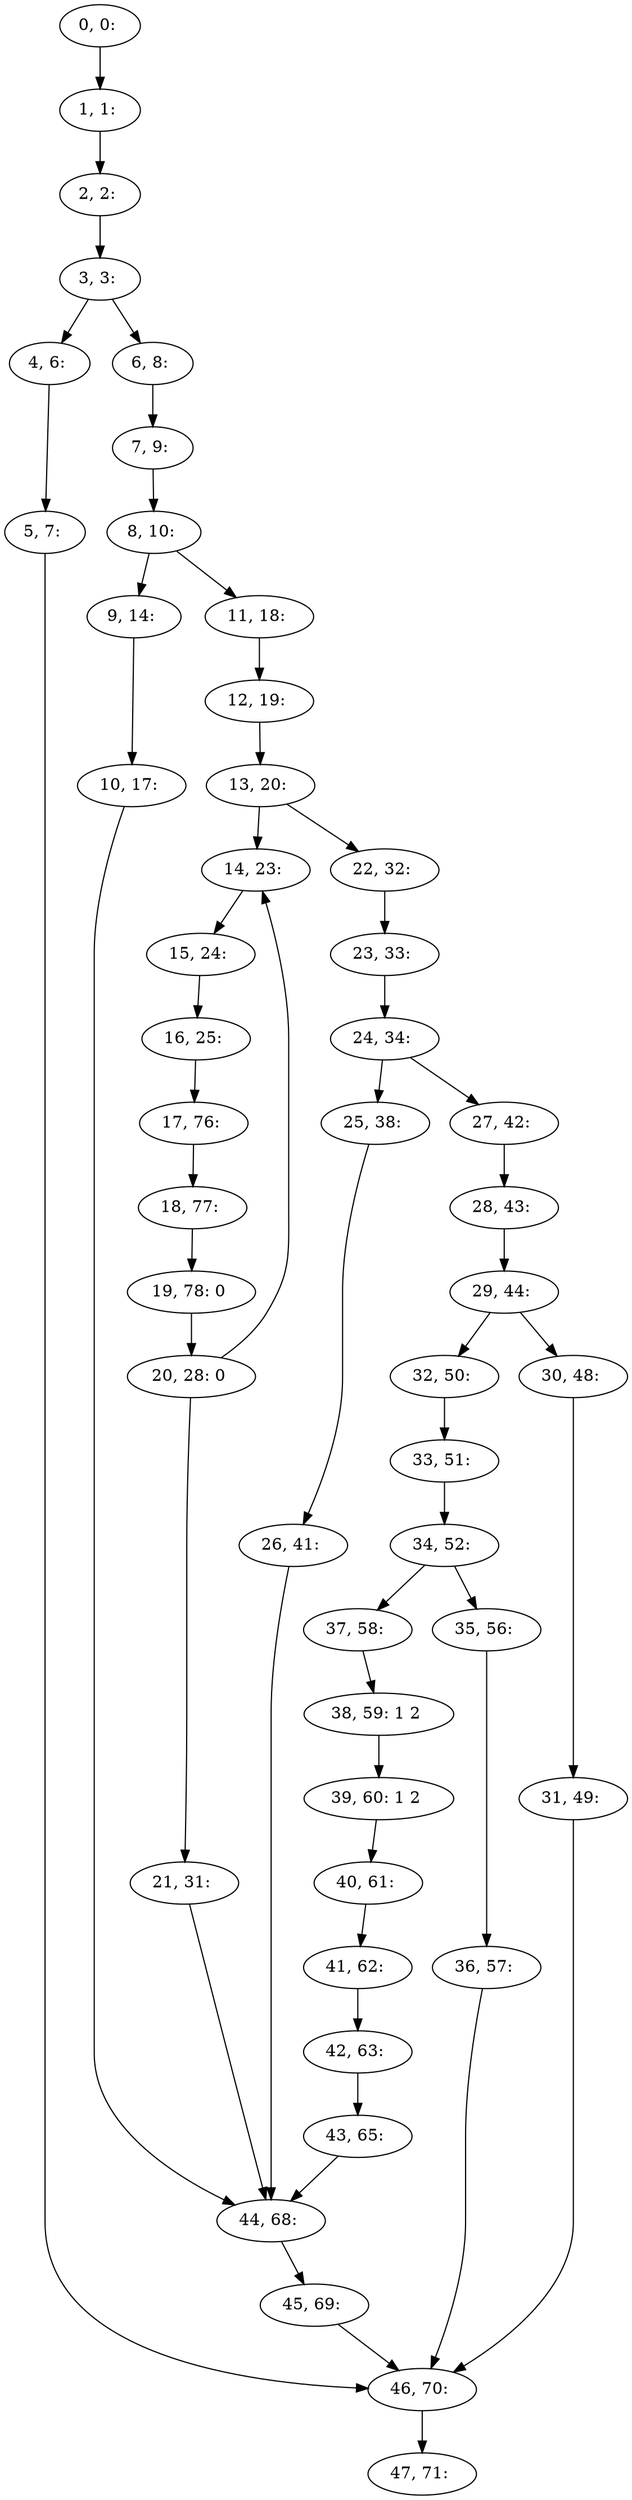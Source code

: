 digraph G {
0[label="0, 0: "];
1[label="1, 1: "];
2[label="2, 2: "];
3[label="3, 3: "];
4[label="4, 6: "];
5[label="5, 7: "];
6[label="6, 8: "];
7[label="7, 9: "];
8[label="8, 10: "];
9[label="9, 14: "];
10[label="10, 17: "];
11[label="11, 18: "];
12[label="12, 19: "];
13[label="13, 20: "];
14[label="14, 23: "];
15[label="15, 24: "];
16[label="16, 25: "];
17[label="17, 76: "];
18[label="18, 77: "];
19[label="19, 78: 0 "];
20[label="20, 28: 0 "];
21[label="21, 31: "];
22[label="22, 32: "];
23[label="23, 33: "];
24[label="24, 34: "];
25[label="25, 38: "];
26[label="26, 41: "];
27[label="27, 42: "];
28[label="28, 43: "];
29[label="29, 44: "];
30[label="30, 48: "];
31[label="31, 49: "];
32[label="32, 50: "];
33[label="33, 51: "];
34[label="34, 52: "];
35[label="35, 56: "];
36[label="36, 57: "];
37[label="37, 58: "];
38[label="38, 59: 1 2 "];
39[label="39, 60: 1 2 "];
40[label="40, 61: "];
41[label="41, 62: "];
42[label="42, 63: "];
43[label="43, 65: "];
44[label="44, 68: "];
45[label="45, 69: "];
46[label="46, 70: "];
47[label="47, 71: "];
0->1 ;
1->2 ;
2->3 ;
3->4 ;
3->6 ;
4->5 ;
5->46 ;
6->7 ;
7->8 ;
8->9 ;
8->11 ;
9->10 ;
10->44 ;
11->12 ;
12->13 ;
13->14 ;
13->22 ;
14->15 ;
15->16 ;
16->17 ;
17->18 ;
18->19 ;
19->20 ;
20->21 ;
20->14 ;
21->44 ;
22->23 ;
23->24 ;
24->25 ;
24->27 ;
25->26 ;
26->44 ;
27->28 ;
28->29 ;
29->30 ;
29->32 ;
30->31 ;
31->46 ;
32->33 ;
33->34 ;
34->35 ;
34->37 ;
35->36 ;
36->46 ;
37->38 ;
38->39 ;
39->40 ;
40->41 ;
41->42 ;
42->43 ;
43->44 ;
44->45 ;
45->46 ;
46->47 ;
}
